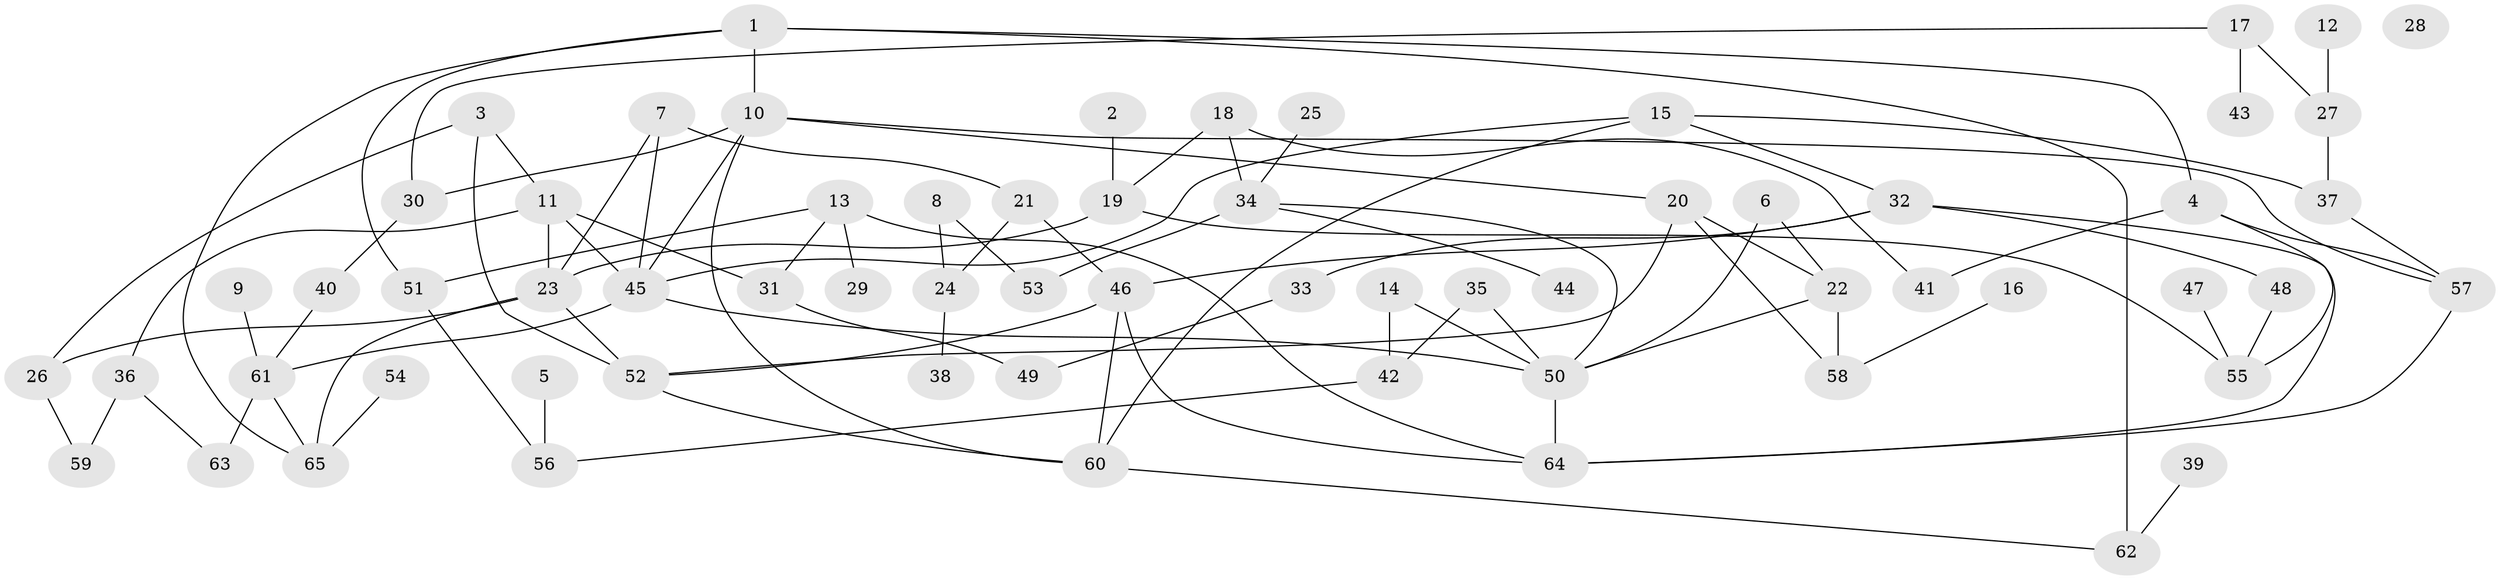 // coarse degree distribution, {1: 0.2631578947368421, 2: 0.2631578947368421, 4: 0.15789473684210525, 0: 0.05263157894736842, 3: 0.10526315789473684, 5: 0.10526315789473684, 9: 0.05263157894736842}
// Generated by graph-tools (version 1.1) at 2025/42/03/04/25 21:42:46]
// undirected, 65 vertices, 97 edges
graph export_dot {
graph [start="1"]
  node [color=gray90,style=filled];
  1;
  2;
  3;
  4;
  5;
  6;
  7;
  8;
  9;
  10;
  11;
  12;
  13;
  14;
  15;
  16;
  17;
  18;
  19;
  20;
  21;
  22;
  23;
  24;
  25;
  26;
  27;
  28;
  29;
  30;
  31;
  32;
  33;
  34;
  35;
  36;
  37;
  38;
  39;
  40;
  41;
  42;
  43;
  44;
  45;
  46;
  47;
  48;
  49;
  50;
  51;
  52;
  53;
  54;
  55;
  56;
  57;
  58;
  59;
  60;
  61;
  62;
  63;
  64;
  65;
  1 -- 4;
  1 -- 10;
  1 -- 51;
  1 -- 62;
  1 -- 65;
  2 -- 19;
  3 -- 11;
  3 -- 26;
  3 -- 52;
  4 -- 41;
  4 -- 55;
  4 -- 57;
  5 -- 56;
  6 -- 22;
  6 -- 50;
  7 -- 21;
  7 -- 23;
  7 -- 45;
  8 -- 24;
  8 -- 53;
  9 -- 61;
  10 -- 20;
  10 -- 30;
  10 -- 45;
  10 -- 57;
  10 -- 60;
  11 -- 23;
  11 -- 31;
  11 -- 36;
  11 -- 45;
  12 -- 27;
  13 -- 29;
  13 -- 31;
  13 -- 51;
  13 -- 64;
  14 -- 42;
  14 -- 50;
  15 -- 32;
  15 -- 37;
  15 -- 45;
  15 -- 60;
  16 -- 58;
  17 -- 27;
  17 -- 30;
  17 -- 43;
  18 -- 19;
  18 -- 34;
  18 -- 41;
  19 -- 23;
  19 -- 55;
  20 -- 22;
  20 -- 52;
  20 -- 58;
  21 -- 24;
  21 -- 46;
  22 -- 50;
  22 -- 58;
  23 -- 26;
  23 -- 52;
  23 -- 65;
  24 -- 38;
  25 -- 34;
  26 -- 59;
  27 -- 37;
  30 -- 40;
  31 -- 49;
  32 -- 33;
  32 -- 46;
  32 -- 48;
  32 -- 64;
  33 -- 49;
  34 -- 44;
  34 -- 50;
  34 -- 53;
  35 -- 42;
  35 -- 50;
  36 -- 59;
  36 -- 63;
  37 -- 57;
  39 -- 62;
  40 -- 61;
  42 -- 56;
  45 -- 50;
  45 -- 61;
  46 -- 52;
  46 -- 60;
  46 -- 64;
  47 -- 55;
  48 -- 55;
  50 -- 64;
  51 -- 56;
  52 -- 60;
  54 -- 65;
  57 -- 64;
  60 -- 62;
  61 -- 63;
  61 -- 65;
}
